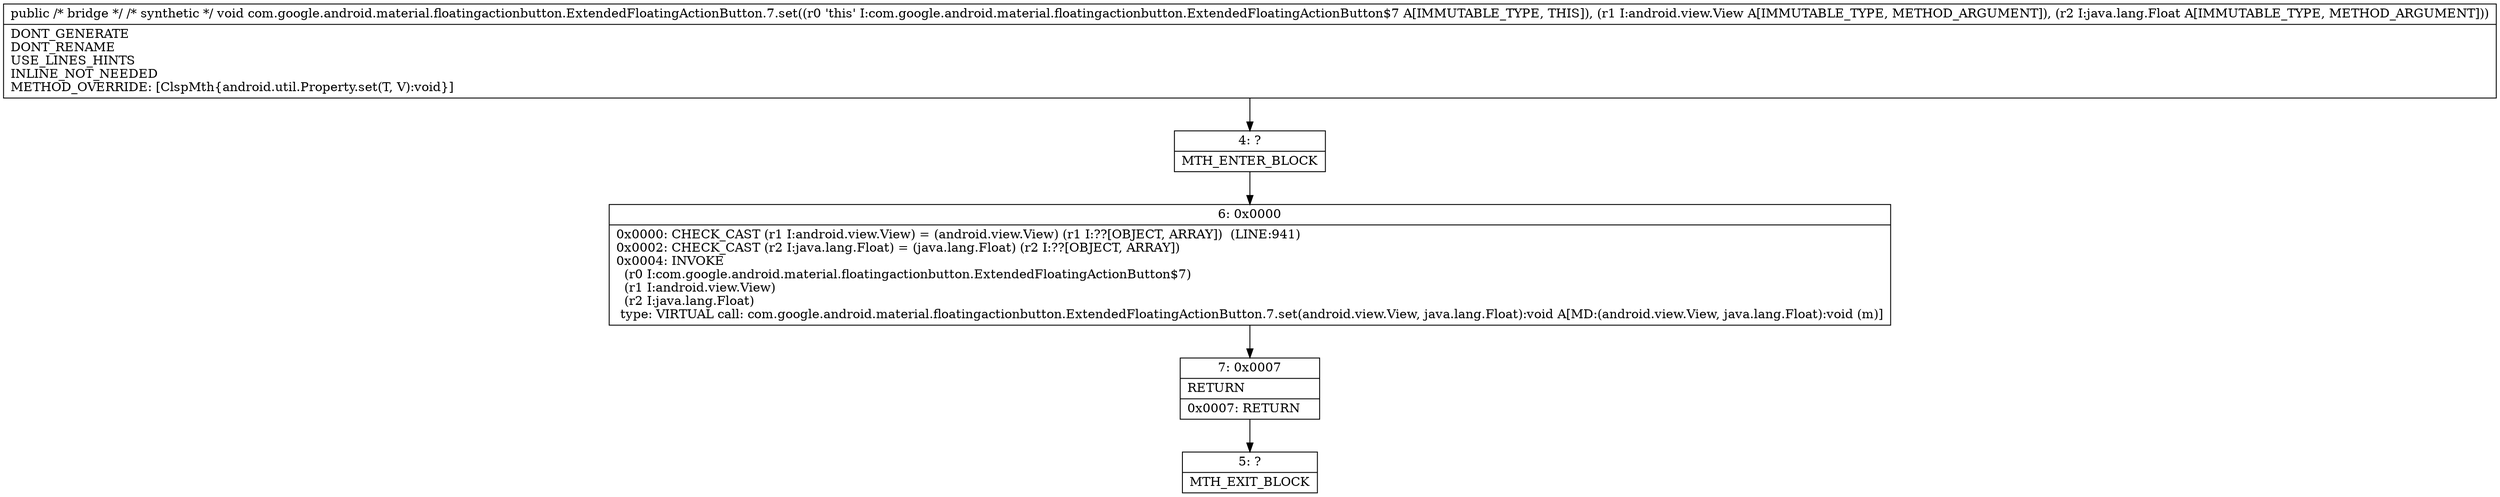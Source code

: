 digraph "CFG forcom.google.android.material.floatingactionbutton.ExtendedFloatingActionButton.7.set(Ljava\/lang\/Object;Ljava\/lang\/Object;)V" {
Node_4 [shape=record,label="{4\:\ ?|MTH_ENTER_BLOCK\l}"];
Node_6 [shape=record,label="{6\:\ 0x0000|0x0000: CHECK_CAST (r1 I:android.view.View) = (android.view.View) (r1 I:??[OBJECT, ARRAY])  (LINE:941)\l0x0002: CHECK_CAST (r2 I:java.lang.Float) = (java.lang.Float) (r2 I:??[OBJECT, ARRAY]) \l0x0004: INVOKE  \l  (r0 I:com.google.android.material.floatingactionbutton.ExtendedFloatingActionButton$7)\l  (r1 I:android.view.View)\l  (r2 I:java.lang.Float)\l type: VIRTUAL call: com.google.android.material.floatingactionbutton.ExtendedFloatingActionButton.7.set(android.view.View, java.lang.Float):void A[MD:(android.view.View, java.lang.Float):void (m)]\l}"];
Node_7 [shape=record,label="{7\:\ 0x0007|RETURN\l|0x0007: RETURN   \l}"];
Node_5 [shape=record,label="{5\:\ ?|MTH_EXIT_BLOCK\l}"];
MethodNode[shape=record,label="{public \/* bridge *\/ \/* synthetic *\/ void com.google.android.material.floatingactionbutton.ExtendedFloatingActionButton.7.set((r0 'this' I:com.google.android.material.floatingactionbutton.ExtendedFloatingActionButton$7 A[IMMUTABLE_TYPE, THIS]), (r1 I:android.view.View A[IMMUTABLE_TYPE, METHOD_ARGUMENT]), (r2 I:java.lang.Float A[IMMUTABLE_TYPE, METHOD_ARGUMENT]))  | DONT_GENERATE\lDONT_RENAME\lUSE_LINES_HINTS\lINLINE_NOT_NEEDED\lMETHOD_OVERRIDE: [ClspMth\{android.util.Property.set(T, V):void\}]\l}"];
MethodNode -> Node_4;Node_4 -> Node_6;
Node_6 -> Node_7;
Node_7 -> Node_5;
}

